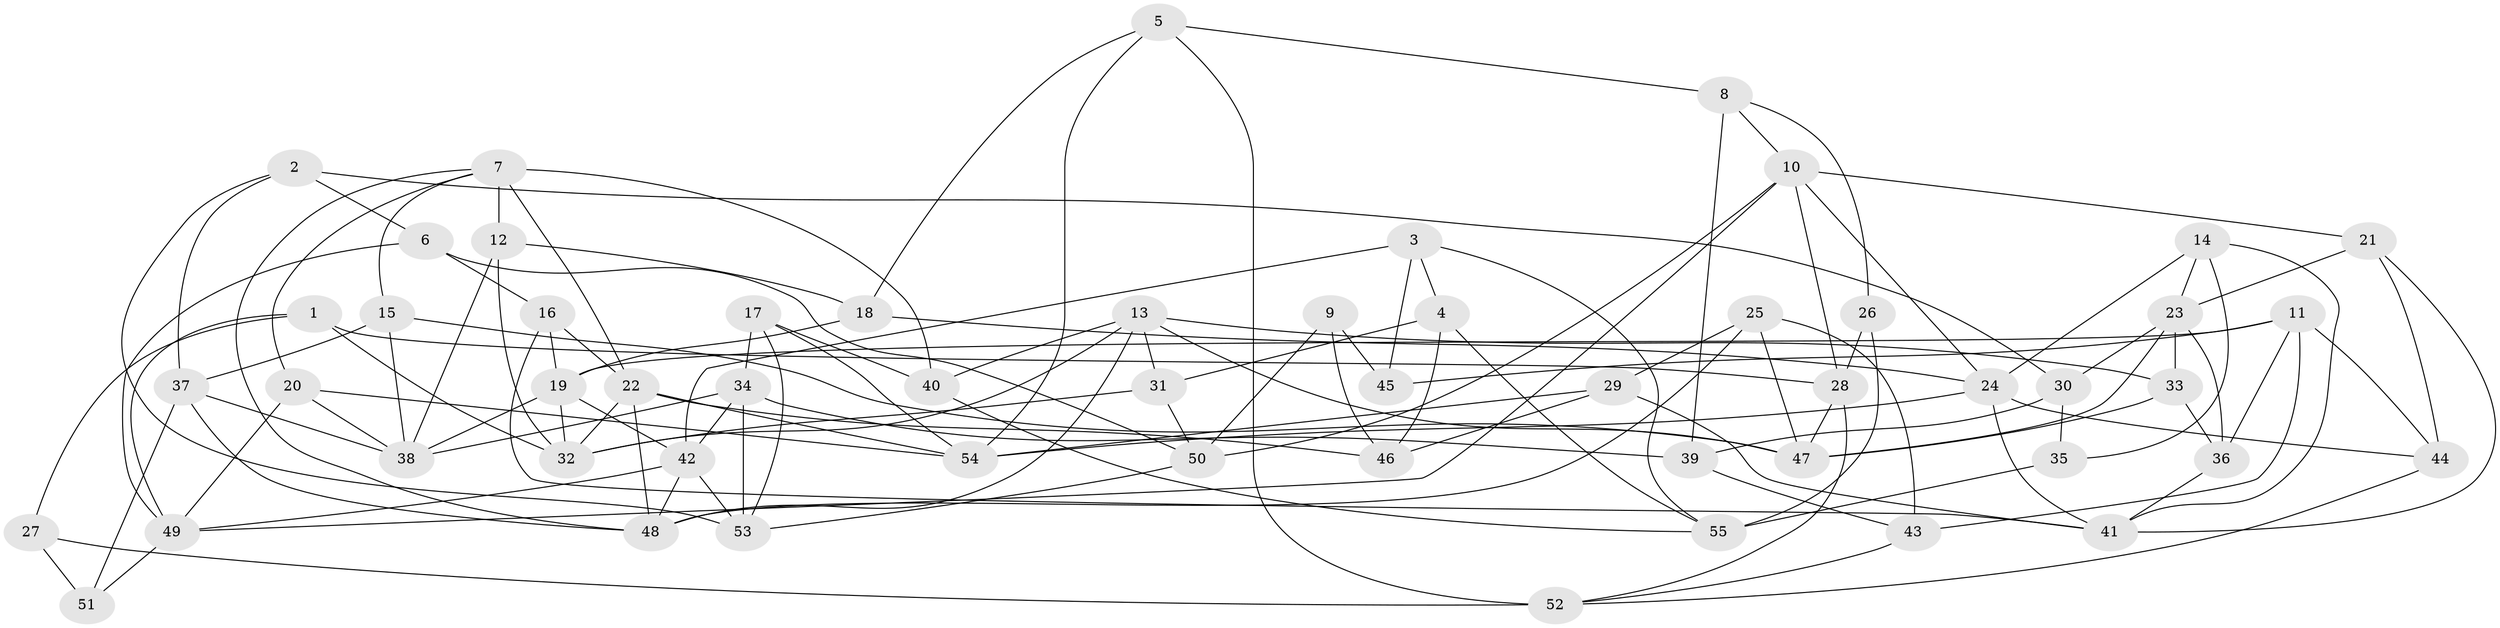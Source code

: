 // original degree distribution, {4: 1.0}
// Generated by graph-tools (version 1.1) at 2025/38/03/04/25 23:38:12]
// undirected, 55 vertices, 126 edges
graph export_dot {
  node [color=gray90,style=filled];
  1;
  2;
  3;
  4;
  5;
  6;
  7;
  8;
  9;
  10;
  11;
  12;
  13;
  14;
  15;
  16;
  17;
  18;
  19;
  20;
  21;
  22;
  23;
  24;
  25;
  26;
  27;
  28;
  29;
  30;
  31;
  32;
  33;
  34;
  35;
  36;
  37;
  38;
  39;
  40;
  41;
  42;
  43;
  44;
  45;
  46;
  47;
  48;
  49;
  50;
  51;
  52;
  53;
  54;
  55;
  1 -- 27 [weight=1.0];
  1 -- 28 [weight=1.0];
  1 -- 32 [weight=1.0];
  1 -- 49 [weight=1.0];
  2 -- 6 [weight=1.0];
  2 -- 30 [weight=1.0];
  2 -- 37 [weight=1.0];
  2 -- 53 [weight=1.0];
  3 -- 4 [weight=1.0];
  3 -- 42 [weight=1.0];
  3 -- 45 [weight=1.0];
  3 -- 55 [weight=1.0];
  4 -- 31 [weight=1.0];
  4 -- 46 [weight=1.0];
  4 -- 55 [weight=1.0];
  5 -- 8 [weight=1.0];
  5 -- 18 [weight=1.0];
  5 -- 52 [weight=1.0];
  5 -- 54 [weight=1.0];
  6 -- 16 [weight=1.0];
  6 -- 49 [weight=1.0];
  6 -- 50 [weight=1.0];
  7 -- 12 [weight=1.0];
  7 -- 15 [weight=1.0];
  7 -- 20 [weight=1.0];
  7 -- 22 [weight=1.0];
  7 -- 40 [weight=1.0];
  7 -- 48 [weight=1.0];
  8 -- 10 [weight=1.0];
  8 -- 26 [weight=1.0];
  8 -- 39 [weight=1.0];
  9 -- 45 [weight=1.0];
  9 -- 46 [weight=1.0];
  9 -- 50 [weight=2.0];
  10 -- 21 [weight=1.0];
  10 -- 24 [weight=1.0];
  10 -- 28 [weight=1.0];
  10 -- 49 [weight=1.0];
  10 -- 50 [weight=1.0];
  11 -- 19 [weight=1.0];
  11 -- 36 [weight=1.0];
  11 -- 43 [weight=1.0];
  11 -- 44 [weight=1.0];
  11 -- 45 [weight=2.0];
  12 -- 18 [weight=1.0];
  12 -- 32 [weight=1.0];
  12 -- 38 [weight=1.0];
  13 -- 31 [weight=1.0];
  13 -- 32 [weight=1.0];
  13 -- 33 [weight=1.0];
  13 -- 40 [weight=1.0];
  13 -- 47 [weight=1.0];
  13 -- 48 [weight=1.0];
  14 -- 23 [weight=1.0];
  14 -- 24 [weight=1.0];
  14 -- 35 [weight=1.0];
  14 -- 41 [weight=1.0];
  15 -- 37 [weight=1.0];
  15 -- 38 [weight=1.0];
  15 -- 47 [weight=1.0];
  16 -- 19 [weight=1.0];
  16 -- 22 [weight=1.0];
  16 -- 41 [weight=1.0];
  17 -- 34 [weight=1.0];
  17 -- 40 [weight=1.0];
  17 -- 53 [weight=1.0];
  17 -- 54 [weight=1.0];
  18 -- 19 [weight=1.0];
  18 -- 24 [weight=1.0];
  19 -- 32 [weight=1.0];
  19 -- 38 [weight=1.0];
  19 -- 42 [weight=1.0];
  20 -- 38 [weight=1.0];
  20 -- 49 [weight=1.0];
  20 -- 54 [weight=1.0];
  21 -- 23 [weight=1.0];
  21 -- 41 [weight=1.0];
  21 -- 44 [weight=1.0];
  22 -- 32 [weight=1.0];
  22 -- 46 [weight=1.0];
  22 -- 48 [weight=1.0];
  22 -- 54 [weight=1.0];
  23 -- 30 [weight=1.0];
  23 -- 33 [weight=1.0];
  23 -- 36 [weight=1.0];
  23 -- 47 [weight=1.0];
  24 -- 41 [weight=1.0];
  24 -- 44 [weight=1.0];
  24 -- 54 [weight=1.0];
  25 -- 29 [weight=1.0];
  25 -- 43 [weight=1.0];
  25 -- 47 [weight=1.0];
  25 -- 48 [weight=1.0];
  26 -- 28 [weight=2.0];
  26 -- 55 [weight=1.0];
  27 -- 51 [weight=1.0];
  27 -- 52 [weight=2.0];
  28 -- 47 [weight=1.0];
  28 -- 52 [weight=1.0];
  29 -- 41 [weight=1.0];
  29 -- 46 [weight=1.0];
  29 -- 54 [weight=1.0];
  30 -- 35 [weight=1.0];
  30 -- 39 [weight=1.0];
  31 -- 32 [weight=1.0];
  31 -- 50 [weight=1.0];
  33 -- 36 [weight=1.0];
  33 -- 47 [weight=1.0];
  34 -- 38 [weight=1.0];
  34 -- 39 [weight=1.0];
  34 -- 42 [weight=1.0];
  34 -- 53 [weight=2.0];
  35 -- 55 [weight=2.0];
  36 -- 41 [weight=1.0];
  37 -- 38 [weight=1.0];
  37 -- 48 [weight=1.0];
  37 -- 51 [weight=2.0];
  39 -- 43 [weight=1.0];
  40 -- 55 [weight=1.0];
  42 -- 48 [weight=1.0];
  42 -- 49 [weight=1.0];
  42 -- 53 [weight=1.0];
  43 -- 52 [weight=1.0];
  44 -- 52 [weight=1.0];
  49 -- 51 [weight=1.0];
  50 -- 53 [weight=1.0];
}
